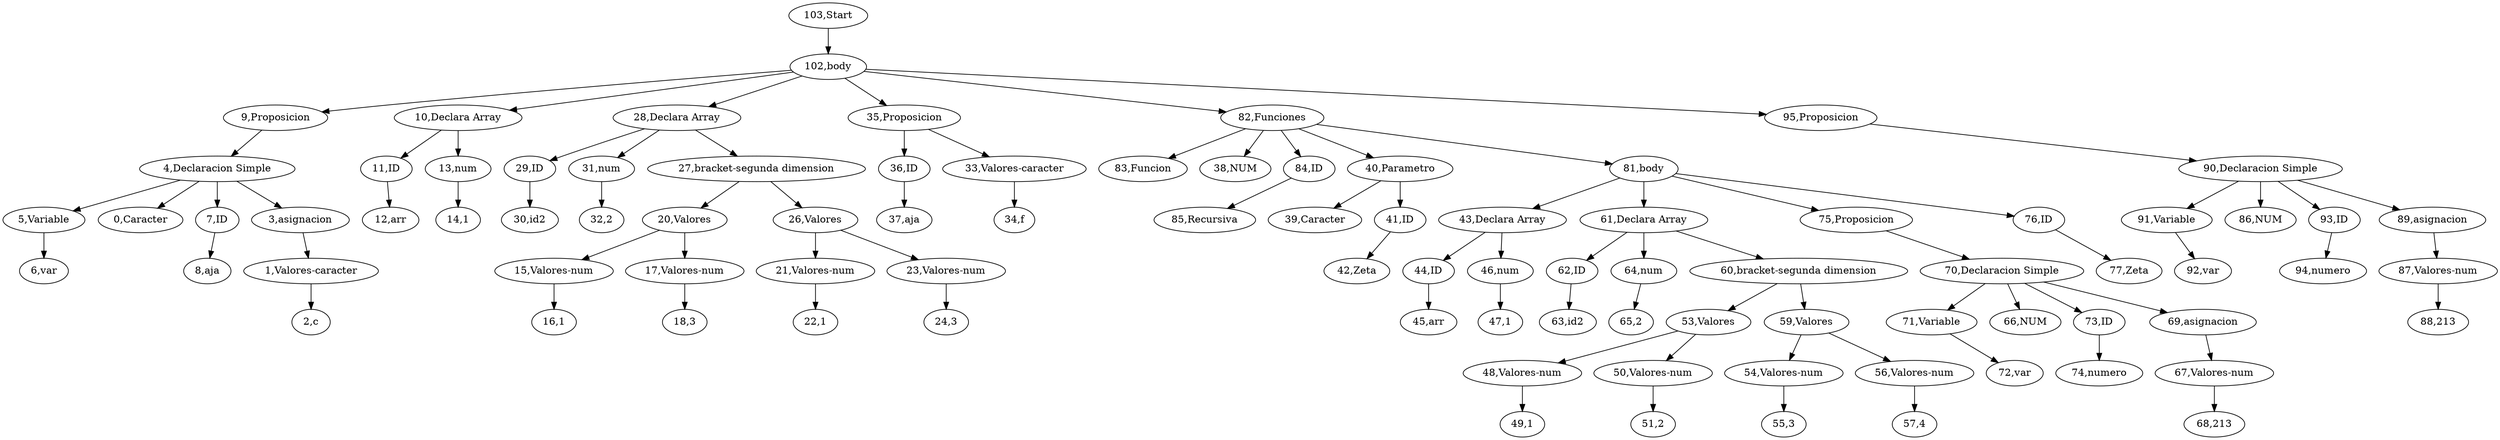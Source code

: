 digraph {
"103,Start" -> "102,body";
"102,body" -> "9,Proposicion";
"9,Proposicion" -> "4,Declaracion Simple";
"4,Declaracion Simple" -> "5,Variable";
"5,Variable" -> "6,var";
"4,Declaracion Simple" -> "0,Caracter";
"4,Declaracion Simple" -> "7,ID";
"7,ID" -> "8,aja";
"4,Declaracion Simple" -> "3,asignacion";
"3,asignacion" -> "1,Valores-caracter";
"1,Valores-caracter" -> "2,c";
"102,body" -> "10,Declara Array";
"10,Declara Array" -> "11,ID";
"11,ID" -> "12,arr";
"10,Declara Array" -> "13,num";
"13,num" -> "14,1";
"102,body" -> "28,Declara Array";
"28,Declara Array" -> "29,ID";
"29,ID" -> "30,id2";
"28,Declara Array" -> "31,num";
"31,num" -> "32,2";
"28,Declara Array" -> "27,bracket-segunda dimension";
"27,bracket-segunda dimension" -> "20,Valores";
"20,Valores" -> "15,Valores-num";
"15,Valores-num" -> "16,1";
"20,Valores" -> "17,Valores-num";
"17,Valores-num" -> "18,3";
"27,bracket-segunda dimension" -> "26,Valores";
"26,Valores" -> "21,Valores-num";
"21,Valores-num" -> "22,1";
"26,Valores" -> "23,Valores-num";
"23,Valores-num" -> "24,3";
"102,body" -> "35,Proposicion";
"35,Proposicion" -> "36,ID";
"36,ID" -> "37,aja";
"35,Proposicion" -> "33,Valores-caracter";
"33,Valores-caracter" -> "34,f";
"102,body" -> "82,Funciones";
"82,Funciones" -> "83,Funcion";
"82,Funciones" -> "38,NUM";
"82,Funciones" -> "84,ID";
"84,ID" -> "85,Recursiva";
"82,Funciones" -> "40,Parametro";
"40,Parametro" -> "39,Caracter";
"40,Parametro" -> "41,ID";
"41,ID" -> "42,Zeta";
"82,Funciones" -> "81,body";
"81,body" -> "43,Declara Array";
"43,Declara Array" -> "44,ID";
"44,ID" -> "45,arr";
"43,Declara Array" -> "46,num";
"46,num" -> "47,1";
"81,body" -> "61,Declara Array";
"61,Declara Array" -> "62,ID";
"62,ID" -> "63,id2";
"61,Declara Array" -> "64,num";
"64,num" -> "65,2";
"61,Declara Array" -> "60,bracket-segunda dimension";
"60,bracket-segunda dimension" -> "53,Valores";
"53,Valores" -> "48,Valores-num";
"48,Valores-num" -> "49,1";
"53,Valores" -> "50,Valores-num";
"50,Valores-num" -> "51,2";
"60,bracket-segunda dimension" -> "59,Valores";
"59,Valores" -> "54,Valores-num";
"54,Valores-num" -> "55,3";
"59,Valores" -> "56,Valores-num";
"56,Valores-num" -> "57,4";
"81,body" -> "75,Proposicion";
"75,Proposicion" -> "70,Declaracion Simple";
"70,Declaracion Simple" -> "71,Variable";
"71,Variable" -> "72,var";
"70,Declaracion Simple" -> "66,NUM";
"70,Declaracion Simple" -> "73,ID";
"73,ID" -> "74,numero";
"70,Declaracion Simple" -> "69,asignacion";
"69,asignacion" -> "67,Valores-num";
"67,Valores-num" -> "68,213";
"81,body" -> "76,ID";
"76,ID" -> "77,Zeta";
"102,body" -> "95,Proposicion";
"95,Proposicion" -> "90,Declaracion Simple";
"90,Declaracion Simple" -> "91,Variable";
"91,Variable" -> "92,var";
"90,Declaracion Simple" -> "86,NUM";
"90,Declaracion Simple" -> "93,ID";
"93,ID" -> "94,numero";
"90,Declaracion Simple" -> "89,asignacion";
"89,asignacion" -> "87,Valores-num";
"87,Valores-num" -> "88,213";

}